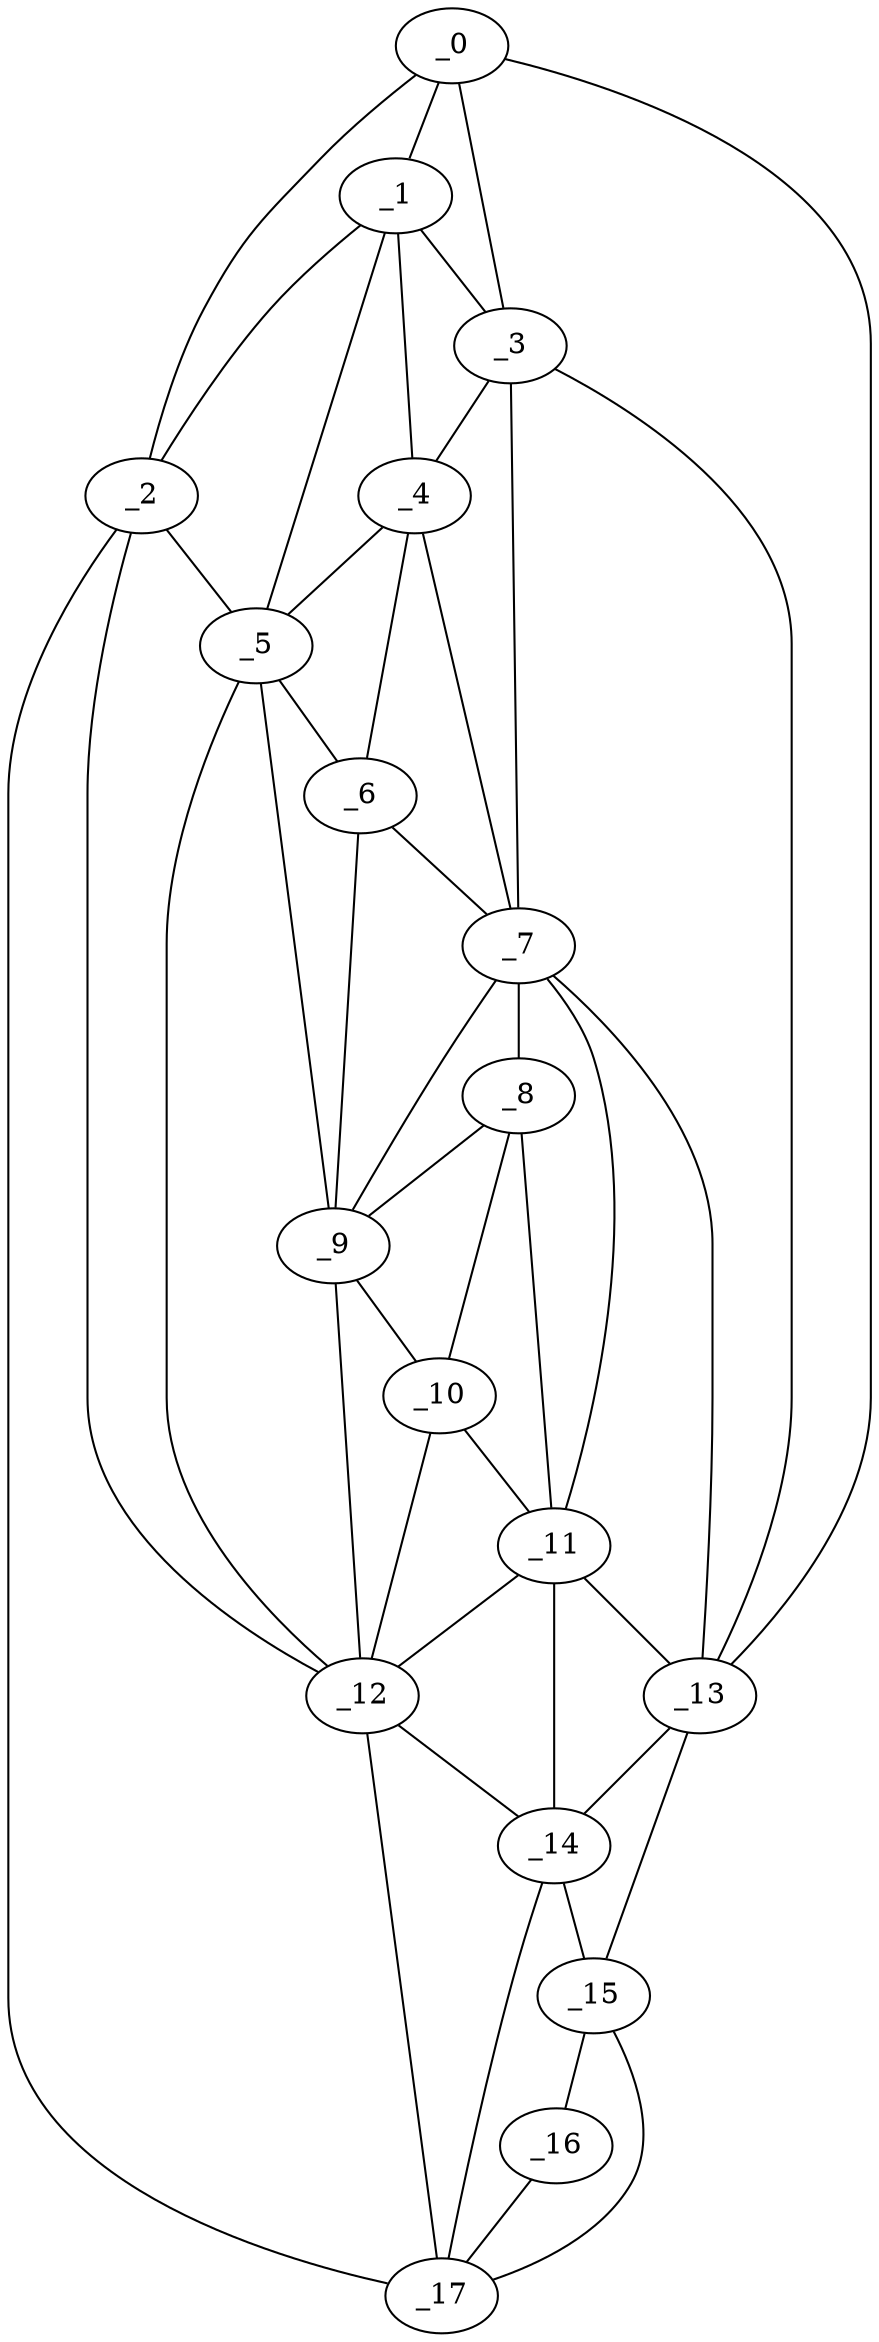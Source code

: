 graph "obj84__325.gxl" {
	_0	 [x=7,
		y=65];
	_1	 [x=27,
		y=76];
	_0 -- _1	 [valence=2];
	_2	 [x=27,
		y=91];
	_0 -- _2	 [valence=1];
	_3	 [x=31,
		y=59];
	_0 -- _3	 [valence=2];
	_13	 [x=93,
		y=41];
	_0 -- _13	 [valence=1];
	_1 -- _2	 [valence=1];
	_1 -- _3	 [valence=1];
	_4	 [x=42,
		y=60];
	_1 -- _4	 [valence=2];
	_5	 [x=51,
		y=76];
	_1 -- _5	 [valence=1];
	_2 -- _5	 [valence=1];
	_12	 [x=89,
		y=65];
	_2 -- _12	 [valence=1];
	_17	 [x=126,
		y=61];
	_2 -- _17	 [valence=1];
	_3 -- _4	 [valence=2];
	_7	 [x=59,
		y=52];
	_3 -- _7	 [valence=2];
	_3 -- _13	 [valence=2];
	_4 -- _5	 [valence=2];
	_6	 [x=53,
		y=69];
	_4 -- _6	 [valence=2];
	_4 -- _7	 [valence=1];
	_5 -- _6	 [valence=1];
	_9	 [x=73,
		y=68];
	_5 -- _9	 [valence=1];
	_5 -- _12	 [valence=2];
	_6 -- _7	 [valence=2];
	_6 -- _9	 [valence=1];
	_8	 [x=71,
		y=51];
	_7 -- _8	 [valence=1];
	_7 -- _9	 [valence=2];
	_11	 [x=83,
		y=45];
	_7 -- _11	 [valence=2];
	_7 -- _13	 [valence=1];
	_8 -- _9	 [valence=2];
	_10	 [x=81,
		y=65];
	_8 -- _10	 [valence=1];
	_8 -- _11	 [valence=2];
	_9 -- _10	 [valence=2];
	_9 -- _12	 [valence=2];
	_10 -- _11	 [valence=2];
	_10 -- _12	 [valence=1];
	_11 -- _12	 [valence=1];
	_11 -- _13	 [valence=1];
	_14	 [x=97,
		y=59];
	_11 -- _14	 [valence=2];
	_12 -- _14	 [valence=2];
	_12 -- _17	 [valence=2];
	_13 -- _14	 [valence=2];
	_15	 [x=111,
		y=40];
	_13 -- _15	 [valence=1];
	_14 -- _15	 [valence=2];
	_14 -- _17	 [valence=1];
	_16	 [x=126,
		y=44];
	_15 -- _16	 [valence=1];
	_15 -- _17	 [valence=2];
	_16 -- _17	 [valence=1];
}
